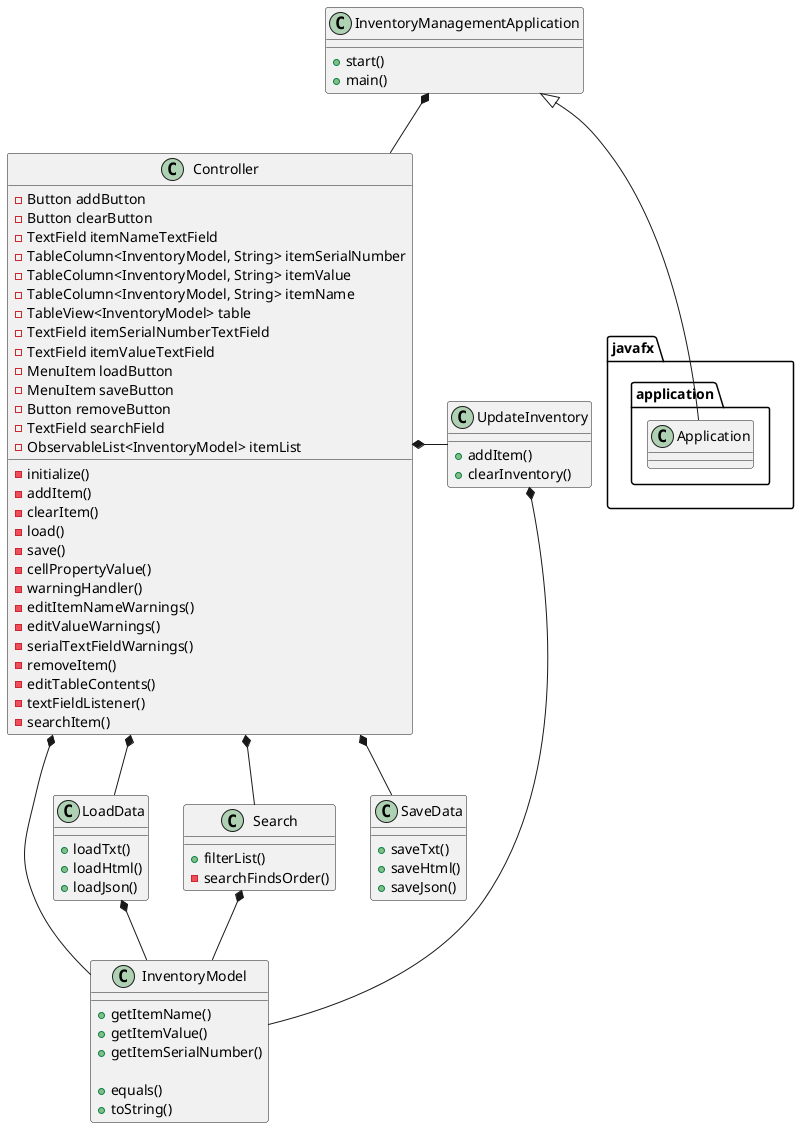 @startuml

class InventoryManagementApplication{
    'This will make the program run
    +start()
    'This will launch the program
    +main()
}

class InventoryModel{
    'getters
    +getItemName()
    +getItemValue()
    +getItemSerialNumber()

    'Method that will help look if an item already exists
    +equals()
    + toString()
}
class Controller{
    'Attributes
    -Button addButton
    -Button clearButton
    -TextField itemNameTextField
    -TableColumn<InventoryModel, String> itemSerialNumber
    -TableColumn<InventoryModel, String> itemValue
    -TableColumn<InventoryModel, String> itemName
    -TableView<InventoryModel> table
    -TextField itemSerialNumberTextField
    -TextField itemValueTextField
    -MenuItem loadButton
    -MenuItem saveButton
    -Button removeButton
    -TextField searchField
    -ObservableList<InventoryModel> itemList

    'Method:
    'for initializing the table
    -initialize()
    'for adding an item
    -addItem()
    'for clearing all the item in the table
    -clearItem()
    'for loading a file
    -load()
    'for saving a file to either txt, html, or json
    -save()
    'for putting values in the correct column
    -cellPropertyValue()
    'for showing all the warnings:
    -warningHandler()
    -editItemNameWarnings()
    -editValueWarnings()
    -serialTextFieldWarnings()
    'for removing an item in the table
    -removeItem()
    'for making the contents in the table editable
    -editTableContents()
    -textFieldListener()
    'for searching an item
    -searchItem()
}

'Helper class for loading a data and showing it into the table
class LoadData{
    'Methods:
    +loadTxt()
    +loadHtml()
    +loadJson()
}

'Helper class for searching an item and showing it into the table
class Search{
    'Methods:
    +filterList()
    -searchFindsOrder()
}

'Helper class for updating the table, either by adding or clearing an item
class UpdateInventory{
    'Methods:
    +addItem()
    +clearInventory()
}

'Helper class for saving the item from the table into a file
class SaveData{
    'Methods:
    +saveTxt()
    +saveHtml()
    +saveJson()
}

InventoryManagementApplication <|-- javafx.application.Application
InventoryManagementApplication *-- Controller
UpdateInventory *-- InventoryModel
Controller *-- InventoryModel
LoadData *-- InventoryModel
Search *-- InventoryModel
Controller *-- LoadData
Controller *- UpdateInventory
Controller *-- SaveData
Controller *-- Search
@enduml